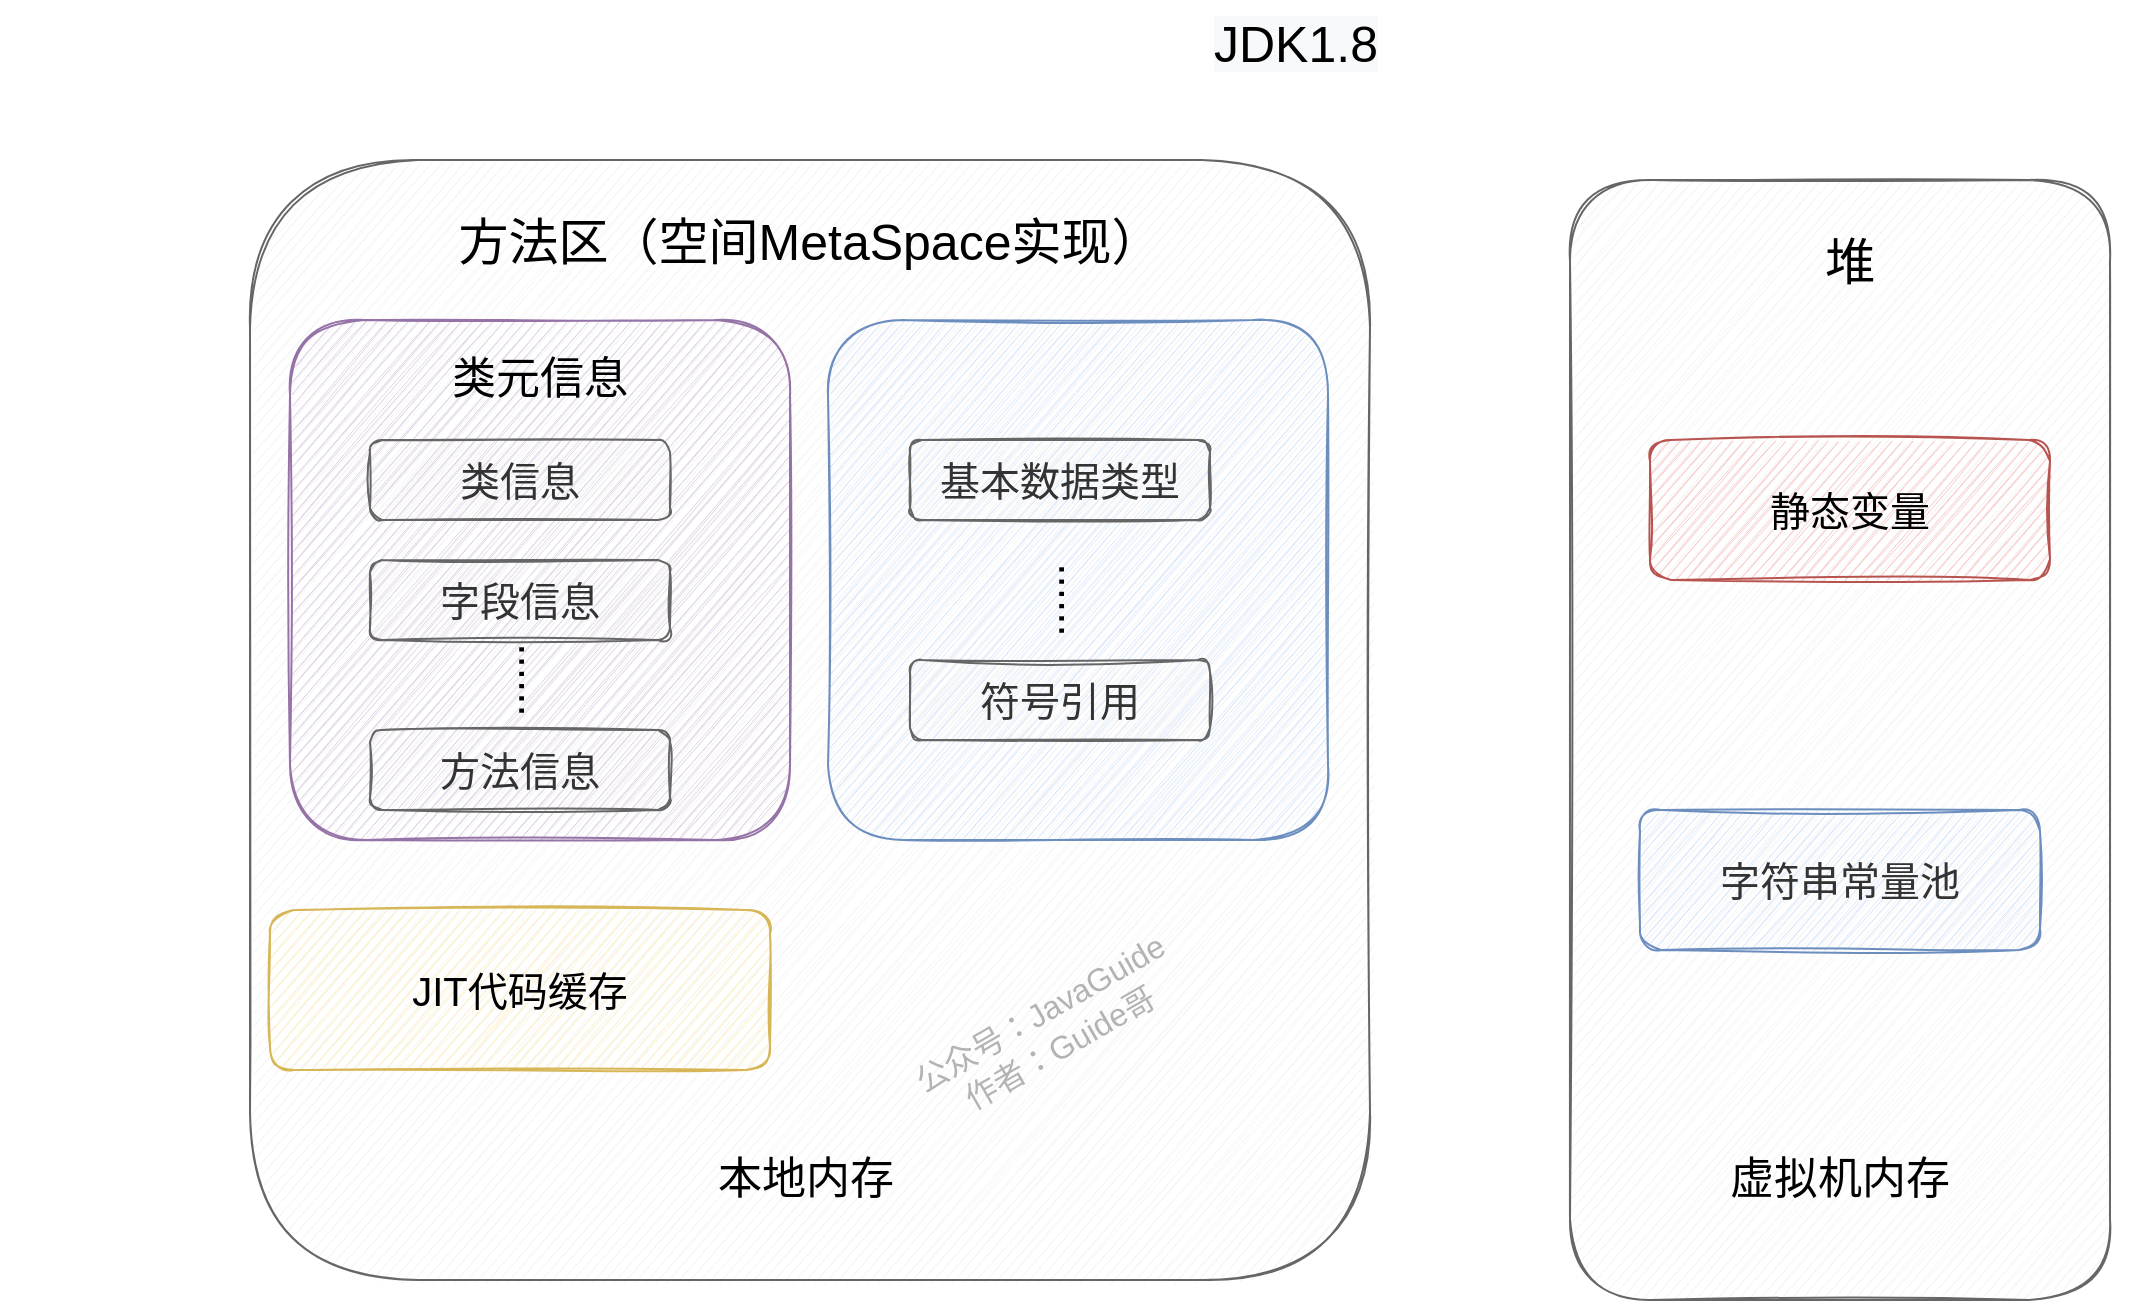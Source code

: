 <mxfile version="13.4.5" type="device"><diagram id="gYNeldG73rc2GvLzjtzR" name="Page-1"><mxGraphModel dx="1933" dy="997" grid="1" gridSize="10" guides="1" tooltips="1" connect="1" arrows="1" fold="1" page="1" pageScale="1" pageWidth="827" pageHeight="1169" math="0" shadow="0"><root><mxCell id="0"/><mxCell id="1" parent="0"/><mxCell id="tqiXZsngylI01fbvSjjF-1" value="" style="rounded=1;whiteSpace=wrap;html=1;fillColor=#f5f5f5;strokeColor=#666666;sketch=1;fontSize=20;fontColor=#333333;" parent="1" vertex="1"><mxGeometry y="210" width="560" height="560" as="geometry"/></mxCell><mxCell id="tqiXZsngylI01fbvSjjF-2" value="方法区（空间MetaSpace实现）" style="text;html=1;strokeColor=none;fillColor=none;align=center;verticalAlign=middle;whiteSpace=wrap;rounded=0;fontSize=25;" parent="1" vertex="1"><mxGeometry x="-125" y="240" width="810" height="20" as="geometry"/></mxCell><mxCell id="tqiXZsngylI01fbvSjjF-5" value="JIT代码缓存" style="rounded=1;whiteSpace=wrap;html=1;fillColor=#fff2cc;strokeColor=#d6b656;sketch=1;fontSize=20;" parent="1" vertex="1"><mxGeometry x="10" y="585" width="250" height="80" as="geometry"/></mxCell><mxCell id="tqiXZsngylI01fbvSjjF-6" value="" style="rounded=1;whiteSpace=wrap;html=1;fillColor=#e1d5e7;strokeColor=#9673a6;sketch=1;fontSize=20;" parent="1" vertex="1"><mxGeometry x="20" y="290" width="250" height="260" as="geometry"/></mxCell><mxCell id="tqiXZsngylI01fbvSjjF-7" value="类元信息" style="text;html=1;strokeColor=none;fillColor=none;align=center;verticalAlign=middle;whiteSpace=wrap;rounded=0;fontSize=22;" parent="1" vertex="1"><mxGeometry x="5" y="310" width="280" height="20" as="geometry"/></mxCell><mxCell id="tqiXZsngylI01fbvSjjF-8" value="类信息" style="rounded=1;whiteSpace=wrap;html=1;fillColor=#f5f5f5;strokeColor=#666666;sketch=1;fontSize=20;fontColor=#333333;" parent="1" vertex="1"><mxGeometry x="60" y="350" width="150" height="40" as="geometry"/></mxCell><mxCell id="tqiXZsngylI01fbvSjjF-9" value="字段信息" style="rounded=1;whiteSpace=wrap;html=1;fillColor=#f5f5f5;strokeColor=#666666;sketch=1;fontSize=20;fontColor=#333333;" parent="1" vertex="1"><mxGeometry x="60" y="410" width="150" height="40" as="geometry"/></mxCell><mxCell id="tqiXZsngylI01fbvSjjF-10" value="方法信息" style="rounded=1;whiteSpace=wrap;html=1;fillColor=#f5f5f5;strokeColor=#666666;sketch=1;fontSize=20;fontColor=#333333;" parent="1" vertex="1"><mxGeometry x="60" y="495" width="150" height="40" as="geometry"/></mxCell><mxCell id="tqiXZsngylI01fbvSjjF-11" value="......" style="text;html=1;strokeColor=none;fillColor=none;align=center;verticalAlign=middle;whiteSpace=wrap;rounded=0;fontSize=22;horizontal=0;" parent="1" vertex="1"><mxGeometry x="110" y="460" width="40" height="20" as="geometry"/></mxCell><mxCell id="tqiXZsngylI01fbvSjjF-15" value="本地内存" style="text;html=1;strokeColor=none;fillColor=none;align=center;verticalAlign=middle;whiteSpace=wrap;rounded=0;fontSize=22;" parent="1" vertex="1"><mxGeometry x="210" y="710" width="136" height="20" as="geometry"/></mxCell><mxCell id="tqiXZsngylI01fbvSjjF-16" value="" style="rounded=1;whiteSpace=wrap;html=1;fillColor=#f5f5f5;strokeColor=#666666;sketch=1;fontSize=20;fontColor=#333333;" parent="1" vertex="1"><mxGeometry x="660" y="220" width="270" height="560" as="geometry"/></mxCell><mxCell id="tqiXZsngylI01fbvSjjF-17" value="静态变量" style="rounded=1;whiteSpace=wrap;html=1;fillColor=#f8cecc;strokeColor=#b85450;sketch=1;fontSize=20;" parent="1" vertex="1"><mxGeometry x="700" y="350" width="200" height="70" as="geometry"/></mxCell><mxCell id="tqiXZsngylI01fbvSjjF-18" value="堆" style="text;html=1;strokeColor=none;fillColor=none;align=center;verticalAlign=middle;whiteSpace=wrap;rounded=0;fontSize=25;" parent="1" vertex="1"><mxGeometry x="660" y="250" width="280" height="20" as="geometry"/></mxCell><mxCell id="tqiXZsngylI01fbvSjjF-19" value="&lt;span style=&quot;color: rgb(51 , 51 , 51)&quot;&gt;字符串常量池&lt;/span&gt;" style="rounded=1;whiteSpace=wrap;html=1;fillColor=#dae8fc;strokeColor=#6c8ebf;sketch=1;fontSize=20;" parent="1" vertex="1"><mxGeometry x="695" y="535" width="200" height="70" as="geometry"/></mxCell><mxCell id="tqiXZsngylI01fbvSjjF-20" value="公众号：JavaGuide&lt;br style=&quot;font-size: 16px;&quot;&gt;作者：Guide哥" style="text;html=1;strokeColor=none;fillColor=none;align=center;verticalAlign=middle;whiteSpace=wrap;rounded=0;labelBackgroundColor=none;fontSize=16;fontColor=#B3B3B3;rotation=-30;sketch=1;" parent="1" vertex="1"><mxGeometry x="310" y="640" width="180" height="10" as="geometry"/></mxCell><mxCell id="tqiXZsngylI01fbvSjjF-21" value="虚拟机内存" style="text;html=1;strokeColor=none;fillColor=none;align=center;verticalAlign=middle;whiteSpace=wrap;rounded=0;fontSize=22;" parent="1" vertex="1"><mxGeometry x="727" y="710" width="136" height="20" as="geometry"/></mxCell><mxCell id="tqiXZsngylI01fbvSjjF-62" value="" style="rounded=1;whiteSpace=wrap;html=1;fillColor=#dae8fc;strokeColor=#6c8ebf;sketch=1;fontSize=20;" parent="1" vertex="1"><mxGeometry x="289" y="290" width="250" height="260" as="geometry"/></mxCell><mxCell id="tqiXZsngylI01fbvSjjF-72" value="&lt;span&gt;基本数据类型&lt;/span&gt;" style="rounded=1;whiteSpace=wrap;html=1;fillColor=#f5f5f5;strokeColor=#666666;sketch=1;fontSize=20;fontColor=#333333;" parent="1" vertex="1"><mxGeometry x="330" y="350" width="150" height="40" as="geometry"/></mxCell><mxCell id="tqiXZsngylI01fbvSjjF-74" value="符号引用" style="rounded=1;whiteSpace=wrap;html=1;fillColor=#f5f5f5;strokeColor=#666666;sketch=1;fontSize=20;fontColor=#333333;" parent="1" vertex="1"><mxGeometry x="330" y="460" width="150" height="40" as="geometry"/></mxCell><mxCell id="tqiXZsngylI01fbvSjjF-75" value="......" style="text;html=1;strokeColor=none;fillColor=none;align=center;verticalAlign=middle;whiteSpace=wrap;rounded=0;fontSize=22;horizontal=0;" parent="1" vertex="1"><mxGeometry x="380" y="420" width="40" height="20" as="geometry"/></mxCell><mxCell id="tqiXZsngylI01fbvSjjF-79" value="&lt;span style=&quot;color: rgb(0 , 0 , 0) ; font-family: &amp;#34;helvetica&amp;#34; ; font-size: 25px ; font-style: normal ; font-weight: 400 ; letter-spacing: normal ; text-align: center ; text-indent: 0px ; text-transform: none ; word-spacing: 0px ; background-color: rgb(248 , 249 , 250) ; display: inline ; float: none&quot;&gt;JDK1.8&lt;/span&gt;" style="text;whiteSpace=wrap;html=1;" parent="1" vertex="1"><mxGeometry x="480" y="130" width="130" height="30" as="geometry"/></mxCell></root></mxGraphModel></diagram></mxfile>